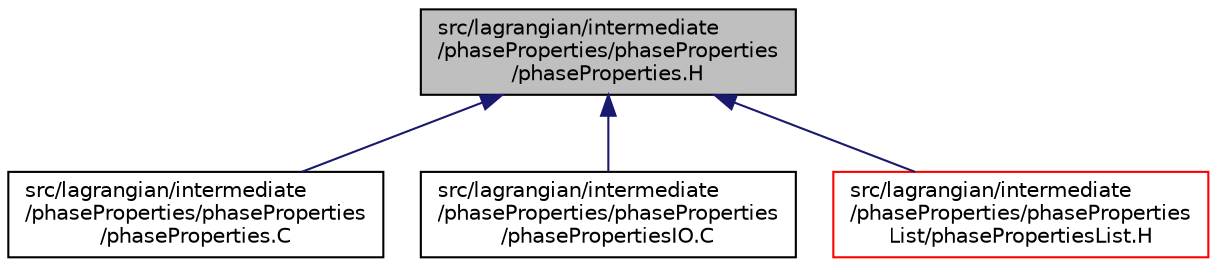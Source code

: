 digraph "src/lagrangian/intermediate/phaseProperties/phaseProperties/phaseProperties.H"
{
  bgcolor="transparent";
  edge [fontname="Helvetica",fontsize="10",labelfontname="Helvetica",labelfontsize="10"];
  node [fontname="Helvetica",fontsize="10",shape=record];
  Node1 [label="src/lagrangian/intermediate\l/phaseProperties/phaseProperties\l/phaseProperties.H",height=0.2,width=0.4,color="black", fillcolor="grey75", style="filled", fontcolor="black"];
  Node1 -> Node2 [dir="back",color="midnightblue",fontsize="10",style="solid",fontname="Helvetica"];
  Node2 [label="src/lagrangian/intermediate\l/phaseProperties/phaseProperties\l/phaseProperties.C",height=0.2,width=0.4,color="black",URL="$a06522.html"];
  Node1 -> Node3 [dir="back",color="midnightblue",fontsize="10",style="solid",fontname="Helvetica"];
  Node3 [label="src/lagrangian/intermediate\l/phaseProperties/phaseProperties\l/phasePropertiesIO.C",height=0.2,width=0.4,color="black",URL="$a06524.html"];
  Node1 -> Node4 [dir="back",color="midnightblue",fontsize="10",style="solid",fontname="Helvetica"];
  Node4 [label="src/lagrangian/intermediate\l/phaseProperties/phaseProperties\lList/phasePropertiesList.H",height=0.2,width=0.4,color="red",URL="$a06526.html"];
}
